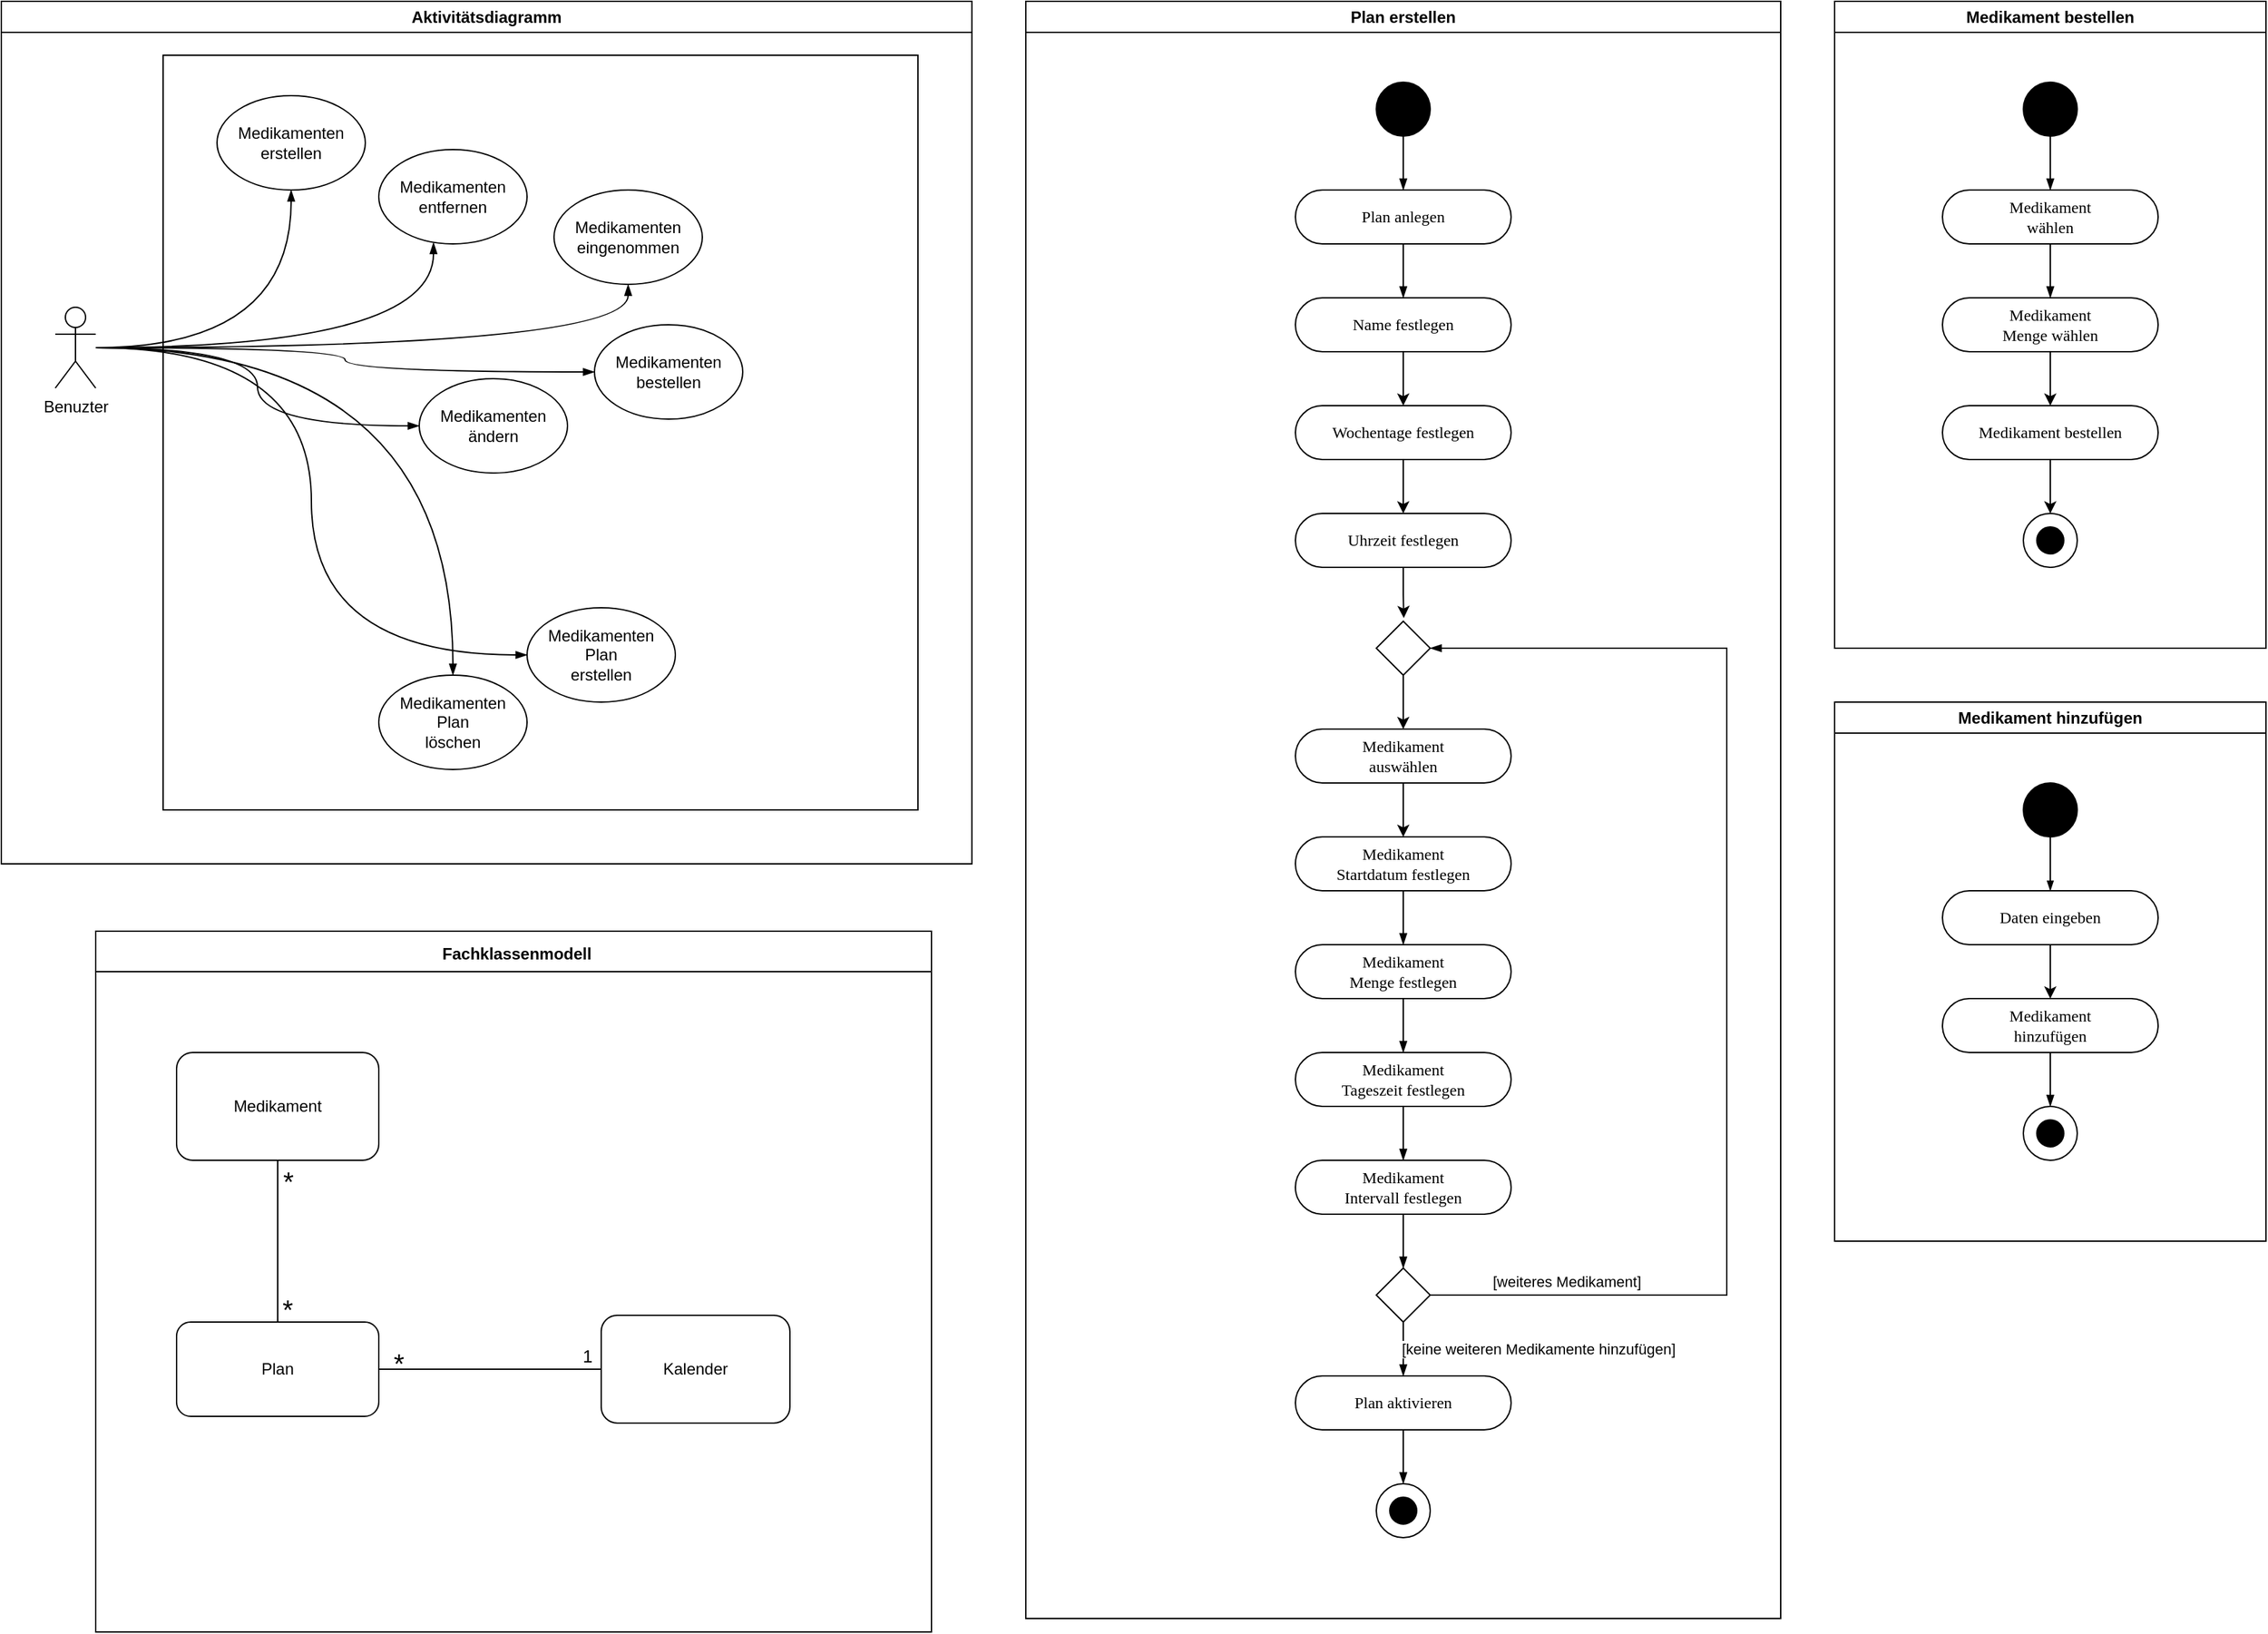 <mxfile version="20.8.4" type="github">
  <diagram name="Page-1" id="0783ab3e-0a74-02c8-0abd-f7b4e66b4bec">
    <mxGraphModel dx="1434" dy="746" grid="1" gridSize="10" guides="1" tooltips="1" connect="1" arrows="1" fold="1" page="1" pageScale="1" pageWidth="2336" pageHeight="1654" background="none" math="0" shadow="0">
      <root>
        <mxCell id="0" />
        <mxCell id="1" parent="0" />
        <mxCell id="cQL__vxB0-XnDKcjRtCF-30" value="Medikament hinzufügen" style="swimlane;whiteSpace=wrap;html=1;fillColor=none;" parent="1" vertex="1">
          <mxGeometry x="1400" y="560" width="320" height="400" as="geometry">
            <mxRectangle x="40" y="40" width="180" height="30" as="alternateBounds" />
          </mxGeometry>
        </mxCell>
        <mxCell id="Og69f0WiGWgdz4BGnvf--19" style="edgeStyle=orthogonalEdgeStyle;rounded=0;orthogonalLoop=1;jettySize=auto;html=1;entryX=0.5;entryY=0;entryDx=0;entryDy=0;" parent="cQL__vxB0-XnDKcjRtCF-30" source="60571a20871a0731-8" target="cQL__vxB0-XnDKcjRtCF-6" edge="1">
          <mxGeometry relative="1" as="geometry" />
        </mxCell>
        <mxCell id="60571a20871a0731-8" value="&lt;div&gt;Daten eingeben&lt;/div&gt;" style="rounded=1;whiteSpace=wrap;html=1;shadow=0;comic=0;labelBackgroundColor=none;strokeWidth=1;fontFamily=Verdana;fontSize=12;align=center;arcSize=50;" parent="cQL__vxB0-XnDKcjRtCF-30" vertex="1">
          <mxGeometry x="80" y="140" width="160" height="40" as="geometry" />
        </mxCell>
        <mxCell id="60571a20871a0731-4" value="" style="ellipse;whiteSpace=wrap;html=1;rounded=0;shadow=0;comic=0;labelBackgroundColor=none;strokeWidth=1;fillColor=#000000;fontFamily=Verdana;fontSize=12;align=center;" parent="cQL__vxB0-XnDKcjRtCF-30" vertex="1">
          <mxGeometry x="140" y="60" width="40" height="40" as="geometry" />
        </mxCell>
        <mxCell id="1c1d494c118603dd-27" style="edgeStyle=orthogonalEdgeStyle;rounded=0;html=1;labelBackgroundColor=none;startArrow=none;startFill=0;startSize=5;endArrow=blockThin;endFill=1;endSize=5;jettySize=auto;orthogonalLoop=1;strokeWidth=1;fontFamily=Verdana;fontSize=12" parent="cQL__vxB0-XnDKcjRtCF-30" source="60571a20871a0731-4" target="60571a20871a0731-8" edge="1">
          <mxGeometry relative="1" as="geometry" />
        </mxCell>
        <mxCell id="cQL__vxB0-XnDKcjRtCF-6" value="&lt;div&gt;Medikament&lt;/div&gt;&lt;div&gt;hinzufügen&lt;br&gt;&lt;/div&gt;" style="rounded=1;whiteSpace=wrap;html=1;shadow=0;comic=0;labelBackgroundColor=none;strokeWidth=1;fontFamily=Verdana;fontSize=12;align=center;arcSize=50;" parent="cQL__vxB0-XnDKcjRtCF-30" vertex="1">
          <mxGeometry x="80" y="220" width="160" height="40" as="geometry" />
        </mxCell>
        <mxCell id="cQL__vxB0-XnDKcjRtCF-27" style="edgeStyle=orthogonalEdgeStyle;rounded=0;orthogonalLoop=1;jettySize=auto;html=1;entryX=0.5;entryY=0;entryDx=0;entryDy=0;startArrow=none;startFill=0;endArrow=blockThin;endFill=1;" parent="cQL__vxB0-XnDKcjRtCF-30" source="cQL__vxB0-XnDKcjRtCF-6" target="cQL__vxB0-XnDKcjRtCF-25" edge="1">
          <mxGeometry relative="1" as="geometry" />
        </mxCell>
        <mxCell id="cQL__vxB0-XnDKcjRtCF-160" value="" style="group" parent="cQL__vxB0-XnDKcjRtCF-30" vertex="1" connectable="0">
          <mxGeometry x="140" y="300" width="40" height="40" as="geometry" />
        </mxCell>
        <mxCell id="cQL__vxB0-XnDKcjRtCF-24" value="" style="ellipse;whiteSpace=wrap;html=1;rounded=0;shadow=0;comic=0;labelBackgroundColor=none;strokeWidth=1;fillColor=#000000;fontFamily=Verdana;fontSize=12;align=center;container=0;" parent="cQL__vxB0-XnDKcjRtCF-160" vertex="1">
          <mxGeometry x="10" y="10" width="20" height="20" as="geometry" />
        </mxCell>
        <mxCell id="cQL__vxB0-XnDKcjRtCF-25" value="" style="ellipse;whiteSpace=wrap;html=1;aspect=fixed;fillColor=none;container=0;" parent="cQL__vxB0-XnDKcjRtCF-160" vertex="1">
          <mxGeometry width="40" height="40" as="geometry" />
        </mxCell>
        <mxCell id="cQL__vxB0-XnDKcjRtCF-35" value="Plan erstellen" style="swimlane;whiteSpace=wrap;html=1;fillColor=none;container=0;" parent="1" vertex="1">
          <mxGeometry x="800" y="40" width="560" height="1200" as="geometry" />
        </mxCell>
        <mxCell id="cQL__vxB0-XnDKcjRtCF-47" value="&lt;div&gt;Medikament&lt;/div&gt;&lt;div&gt;auswählen&lt;br&gt;&lt;/div&gt;" style="rounded=1;whiteSpace=wrap;html=1;shadow=0;comic=0;labelBackgroundColor=none;strokeWidth=1;fontFamily=Verdana;fontSize=12;align=center;arcSize=50;fillColor=none;" parent="cQL__vxB0-XnDKcjRtCF-35" vertex="1">
          <mxGeometry x="200" y="540" width="160" height="40" as="geometry" />
        </mxCell>
        <mxCell id="Og69f0WiGWgdz4BGnvf--16" style="edgeStyle=orthogonalEdgeStyle;rounded=0;orthogonalLoop=1;jettySize=auto;html=1;entryX=0.5;entryY=0;entryDx=0;entryDy=0;exitX=0.5;exitY=1;exitDx=0;exitDy=0;" parent="cQL__vxB0-XnDKcjRtCF-35" source="cQL__vxB0-XnDKcjRtCF-44" target="cQL__vxB0-XnDKcjRtCF-47" edge="1">
          <mxGeometry relative="1" as="geometry">
            <mxPoint x="280" y="480" as="sourcePoint" />
          </mxGeometry>
        </mxCell>
        <mxCell id="cQL__vxB0-XnDKcjRtCF-44" value="" style="rhombus;whiteSpace=wrap;html=1;" parent="cQL__vxB0-XnDKcjRtCF-35" vertex="1">
          <mxGeometry x="260" y="460" width="40" height="40" as="geometry" />
        </mxCell>
        <mxCell id="Og69f0WiGWgdz4BGnvf--14" style="edgeStyle=orthogonalEdgeStyle;rounded=0;orthogonalLoop=1;jettySize=auto;html=1;entryX=0.5;entryY=0;entryDx=0;entryDy=0;" parent="cQL__vxB0-XnDKcjRtCF-35" source="Og69f0WiGWgdz4BGnvf--10" target="Og69f0WiGWgdz4BGnvf--9" edge="1">
          <mxGeometry relative="1" as="geometry" />
        </mxCell>
        <mxCell id="Og69f0WiGWgdz4BGnvf--10" value="Wochentage festlegen" style="rounded=1;whiteSpace=wrap;html=1;shadow=0;comic=0;labelBackgroundColor=none;strokeWidth=1;fontFamily=Verdana;fontSize=12;align=center;arcSize=50;fillColor=none;" parent="cQL__vxB0-XnDKcjRtCF-35" vertex="1">
          <mxGeometry x="200" y="300" width="160" height="40" as="geometry" />
        </mxCell>
        <mxCell id="Og69f0WiGWgdz4BGnvf--17" style="edgeStyle=orthogonalEdgeStyle;rounded=0;orthogonalLoop=1;jettySize=auto;html=1;entryX=0.51;entryY=-0.06;entryDx=0;entryDy=0;entryPerimeter=0;" parent="cQL__vxB0-XnDKcjRtCF-35" source="Og69f0WiGWgdz4BGnvf--9" target="cQL__vxB0-XnDKcjRtCF-44" edge="1">
          <mxGeometry relative="1" as="geometry" />
        </mxCell>
        <mxCell id="Og69f0WiGWgdz4BGnvf--9" value="&lt;div&gt;Uhrzeit festlegen&lt;/div&gt;" style="rounded=1;whiteSpace=wrap;html=1;shadow=0;comic=0;labelBackgroundColor=none;strokeWidth=1;fontFamily=Verdana;fontSize=12;align=center;arcSize=50;fillColor=none;" parent="cQL__vxB0-XnDKcjRtCF-35" vertex="1">
          <mxGeometry x="200" y="380" width="160" height="40" as="geometry" />
        </mxCell>
        <mxCell id="Og69f0WiGWgdz4BGnvf--11" style="edgeStyle=orthogonalEdgeStyle;rounded=0;orthogonalLoop=1;jettySize=auto;html=1;entryX=0.5;entryY=0;entryDx=0;entryDy=0;" parent="cQL__vxB0-XnDKcjRtCF-35" source="cQL__vxB0-XnDKcjRtCF-41" target="Og69f0WiGWgdz4BGnvf--10" edge="1">
          <mxGeometry relative="1" as="geometry" />
        </mxCell>
        <mxCell id="cQL__vxB0-XnDKcjRtCF-41" value="Name festlegen" style="rounded=1;whiteSpace=wrap;html=1;shadow=0;comic=0;labelBackgroundColor=none;strokeWidth=1;fontFamily=Verdana;fontSize=12;align=center;arcSize=50;fillColor=none;" parent="cQL__vxB0-XnDKcjRtCF-35" vertex="1">
          <mxGeometry x="200" y="220" width="160" height="40" as="geometry" />
        </mxCell>
        <mxCell id="cQL__vxB0-XnDKcjRtCF-36" value="" style="ellipse;whiteSpace=wrap;html=1;rounded=0;shadow=0;comic=0;labelBackgroundColor=none;strokeWidth=1;fillColor=#000000;fontFamily=Verdana;fontSize=12;align=center;" parent="cQL__vxB0-XnDKcjRtCF-35" vertex="1">
          <mxGeometry x="260" y="60" width="40" height="40" as="geometry" />
        </mxCell>
        <mxCell id="cQL__vxB0-XnDKcjRtCF-42" style="edgeStyle=orthogonalEdgeStyle;rounded=0;orthogonalLoop=1;jettySize=auto;html=1;endArrow=blockThin;endFill=1;startArrow=none;startFill=0;" parent="cQL__vxB0-XnDKcjRtCF-35" source="cQL__vxB0-XnDKcjRtCF-39" target="cQL__vxB0-XnDKcjRtCF-41" edge="1">
          <mxGeometry relative="1" as="geometry" />
        </mxCell>
        <mxCell id="cQL__vxB0-XnDKcjRtCF-39" value="Plan anlegen" style="rounded=1;whiteSpace=wrap;html=1;shadow=0;comic=0;labelBackgroundColor=none;strokeWidth=1;fontFamily=Verdana;fontSize=12;align=center;arcSize=50;" parent="cQL__vxB0-XnDKcjRtCF-35" vertex="1">
          <mxGeometry x="200" y="140" width="160" height="40" as="geometry" />
        </mxCell>
        <mxCell id="cQL__vxB0-XnDKcjRtCF-38" style="edgeStyle=orthogonalEdgeStyle;rounded=0;orthogonalLoop=1;jettySize=auto;html=1;entryX=0.5;entryY=0;entryDx=0;entryDy=0;startArrow=none;startFill=0;endArrow=blockThin;endFill=1;" parent="cQL__vxB0-XnDKcjRtCF-35" source="cQL__vxB0-XnDKcjRtCF-36" target="cQL__vxB0-XnDKcjRtCF-39" edge="1">
          <mxGeometry relative="1" as="geometry">
            <mxPoint x="280" y="130" as="targetPoint" />
          </mxGeometry>
        </mxCell>
        <mxCell id="cQL__vxB0-XnDKcjRtCF-85" style="edgeStyle=orthogonalEdgeStyle;rounded=0;orthogonalLoop=1;jettySize=auto;html=1;entryX=1;entryY=0.5;entryDx=0;entryDy=0;startArrow=blockThin;startFill=1;endArrow=none;endFill=0;exitX=1;exitY=0.5;exitDx=0;exitDy=0;" parent="cQL__vxB0-XnDKcjRtCF-35" source="cQL__vxB0-XnDKcjRtCF-44" target="cQL__vxB0-XnDKcjRtCF-73" edge="1">
          <mxGeometry relative="1" as="geometry">
            <Array as="points">
              <mxPoint x="520" y="480" />
              <mxPoint x="520" y="960" />
            </Array>
            <mxPoint x="300" y="500" as="sourcePoint" />
          </mxGeometry>
        </mxCell>
        <mxCell id="cQL__vxB0-XnDKcjRtCF-86" value="[weiteres Medikament]" style="edgeLabel;html=1;align=center;verticalAlign=middle;resizable=0;points=[];" parent="cQL__vxB0-XnDKcjRtCF-85" vertex="1" connectable="0">
          <mxGeometry x="-0.708" relative="1" as="geometry">
            <mxPoint x="-34" y="470" as="offset" />
          </mxGeometry>
        </mxCell>
        <mxCell id="cQL__vxB0-XnDKcjRtCF-49" value="&lt;div&gt;Medikament&lt;/div&gt;&lt;div&gt;Startdatum festlegen&lt;br&gt;&lt;/div&gt;" style="rounded=1;whiteSpace=wrap;html=1;shadow=0;comic=0;labelBackgroundColor=none;strokeWidth=1;fontFamily=Verdana;fontSize=12;align=center;arcSize=50;fillColor=none;" parent="cQL__vxB0-XnDKcjRtCF-35" vertex="1">
          <mxGeometry x="200" y="620" width="160" height="40" as="geometry" />
        </mxCell>
        <mxCell id="cQL__vxB0-XnDKcjRtCF-51" value="&lt;div&gt;Medikament&lt;/div&gt;&lt;div&gt;Menge festlegen&lt;br&gt;&lt;/div&gt;" style="rounded=1;whiteSpace=wrap;html=1;shadow=0;comic=0;labelBackgroundColor=none;strokeWidth=1;fontFamily=Verdana;fontSize=12;align=center;arcSize=50;fillColor=none;" parent="cQL__vxB0-XnDKcjRtCF-35" vertex="1">
          <mxGeometry x="200" y="700" width="160" height="40" as="geometry" />
        </mxCell>
        <mxCell id="cQL__vxB0-XnDKcjRtCF-52" style="edgeStyle=orthogonalEdgeStyle;rounded=0;orthogonalLoop=1;jettySize=auto;html=1;startArrow=none;startFill=0;endArrow=blockThin;endFill=1;" parent="cQL__vxB0-XnDKcjRtCF-35" source="cQL__vxB0-XnDKcjRtCF-49" target="cQL__vxB0-XnDKcjRtCF-51" edge="1">
          <mxGeometry relative="1" as="geometry" />
        </mxCell>
        <mxCell id="cQL__vxB0-XnDKcjRtCF-53" value="&lt;div&gt;Medikament&lt;/div&gt;&lt;div&gt;Tageszeit festlegen&lt;br&gt;&lt;/div&gt;" style="rounded=1;whiteSpace=wrap;html=1;shadow=0;comic=0;labelBackgroundColor=none;strokeWidth=1;fontFamily=Verdana;fontSize=12;align=center;arcSize=50;fillColor=none;" parent="cQL__vxB0-XnDKcjRtCF-35" vertex="1">
          <mxGeometry x="200" y="780" width="160" height="40" as="geometry" />
        </mxCell>
        <mxCell id="cQL__vxB0-XnDKcjRtCF-54" style="edgeStyle=orthogonalEdgeStyle;rounded=0;orthogonalLoop=1;jettySize=auto;html=1;startArrow=none;startFill=0;endArrow=blockThin;endFill=1;" parent="cQL__vxB0-XnDKcjRtCF-35" source="cQL__vxB0-XnDKcjRtCF-51" target="cQL__vxB0-XnDKcjRtCF-53" edge="1">
          <mxGeometry relative="1" as="geometry" />
        </mxCell>
        <mxCell id="cQL__vxB0-XnDKcjRtCF-55" value="&lt;div&gt;Medikament&lt;/div&gt;Intervall festlegen" style="rounded=1;whiteSpace=wrap;html=1;shadow=0;comic=0;labelBackgroundColor=none;strokeWidth=1;fontFamily=Verdana;fontSize=12;align=center;arcSize=50;fillColor=none;" parent="cQL__vxB0-XnDKcjRtCF-35" vertex="1">
          <mxGeometry x="200" y="860" width="160" height="40" as="geometry" />
        </mxCell>
        <mxCell id="cQL__vxB0-XnDKcjRtCF-56" style="edgeStyle=orthogonalEdgeStyle;rounded=0;orthogonalLoop=1;jettySize=auto;html=1;startArrow=none;startFill=0;endArrow=blockThin;endFill=1;" parent="cQL__vxB0-XnDKcjRtCF-35" source="cQL__vxB0-XnDKcjRtCF-53" target="cQL__vxB0-XnDKcjRtCF-55" edge="1">
          <mxGeometry relative="1" as="geometry" />
        </mxCell>
        <mxCell id="cQL__vxB0-XnDKcjRtCF-62" value="Plan aktivieren" style="rounded=1;whiteSpace=wrap;html=1;shadow=0;comic=0;labelBackgroundColor=none;strokeWidth=1;fontFamily=Verdana;fontSize=12;align=center;arcSize=50;fillColor=none;" parent="cQL__vxB0-XnDKcjRtCF-35" vertex="1">
          <mxGeometry x="200" y="1020" width="160" height="40" as="geometry" />
        </mxCell>
        <mxCell id="cQL__vxB0-XnDKcjRtCF-84" style="edgeStyle=orthogonalEdgeStyle;rounded=0;orthogonalLoop=1;jettySize=auto;html=1;entryX=0.5;entryY=0;entryDx=0;entryDy=0;startArrow=none;startFill=0;endArrow=blockThin;endFill=1;" parent="cQL__vxB0-XnDKcjRtCF-35" source="cQL__vxB0-XnDKcjRtCF-73" target="cQL__vxB0-XnDKcjRtCF-62" edge="1">
          <mxGeometry relative="1" as="geometry" />
        </mxCell>
        <mxCell id="cQL__vxB0-XnDKcjRtCF-111" value="[keine weiteren Medikamente hinzufügen]" style="edgeLabel;html=1;align=center;verticalAlign=middle;resizable=0;points=[];" parent="cQL__vxB0-XnDKcjRtCF-84" vertex="1" connectable="0">
          <mxGeometry x="-0.263" y="1" relative="1" as="geometry">
            <mxPoint x="99" y="5" as="offset" />
          </mxGeometry>
        </mxCell>
        <mxCell id="cQL__vxB0-XnDKcjRtCF-73" value="" style="rhombus;whiteSpace=wrap;html=1;" parent="cQL__vxB0-XnDKcjRtCF-35" vertex="1">
          <mxGeometry x="260" y="940" width="40" height="40" as="geometry" />
        </mxCell>
        <mxCell id="cQL__vxB0-XnDKcjRtCF-76" style="edgeStyle=orthogonalEdgeStyle;rounded=0;orthogonalLoop=1;jettySize=auto;html=1;entryX=0.5;entryY=0;entryDx=0;entryDy=0;startArrow=none;startFill=0;endArrow=blockThin;endFill=1;" parent="cQL__vxB0-XnDKcjRtCF-35" source="cQL__vxB0-XnDKcjRtCF-55" target="cQL__vxB0-XnDKcjRtCF-73" edge="1">
          <mxGeometry relative="1" as="geometry" />
        </mxCell>
        <mxCell id="cQL__vxB0-XnDKcjRtCF-159" value="" style="group" parent="cQL__vxB0-XnDKcjRtCF-35" vertex="1" connectable="0">
          <mxGeometry x="260" y="1100" width="40" height="40" as="geometry" />
        </mxCell>
        <mxCell id="cQL__vxB0-XnDKcjRtCF-155" value="" style="ellipse;whiteSpace=wrap;html=1;rounded=0;shadow=0;comic=0;labelBackgroundColor=none;strokeWidth=1;fillColor=#000000;fontFamily=Verdana;fontSize=12;align=center;" parent="cQL__vxB0-XnDKcjRtCF-159" vertex="1">
          <mxGeometry x="10" y="10" width="20" height="20" as="geometry" />
        </mxCell>
        <mxCell id="cQL__vxB0-XnDKcjRtCF-156" value="" style="ellipse;whiteSpace=wrap;html=1;aspect=fixed;fillColor=none;" parent="cQL__vxB0-XnDKcjRtCF-159" vertex="1">
          <mxGeometry width="40" height="40" as="geometry" />
        </mxCell>
        <mxCell id="cQL__vxB0-XnDKcjRtCF-158" style="edgeStyle=orthogonalEdgeStyle;rounded=0;orthogonalLoop=1;jettySize=auto;html=1;entryX=0.5;entryY=0;entryDx=0;entryDy=0;startArrow=none;startFill=0;endArrow=blockThin;endFill=1;" parent="cQL__vxB0-XnDKcjRtCF-35" source="cQL__vxB0-XnDKcjRtCF-62" target="cQL__vxB0-XnDKcjRtCF-156" edge="1">
          <mxGeometry relative="1" as="geometry" />
        </mxCell>
        <mxCell id="Og69f0WiGWgdz4BGnvf--4" style="edgeStyle=orthogonalEdgeStyle;rounded=0;orthogonalLoop=1;jettySize=auto;html=1;entryX=0.5;entryY=0;entryDx=0;entryDy=0;" parent="cQL__vxB0-XnDKcjRtCF-35" source="cQL__vxB0-XnDKcjRtCF-47" target="cQL__vxB0-XnDKcjRtCF-49" edge="1">
          <mxGeometry relative="1" as="geometry" />
        </mxCell>
        <mxCell id="cQL__vxB0-XnDKcjRtCF-105" value="&lt;div&gt;Medikament bestellen&lt;/div&gt;" style="swimlane;whiteSpace=wrap;html=1;fillColor=none;" parent="1" vertex="1">
          <mxGeometry x="1400" y="40" width="320" height="480" as="geometry" />
        </mxCell>
        <mxCell id="cQL__vxB0-XnDKcjRtCF-135" style="edgeStyle=orthogonalEdgeStyle;rounded=0;orthogonalLoop=1;jettySize=auto;html=1;entryX=0.5;entryY=0;entryDx=0;entryDy=0;startArrow=none;startFill=0;endArrow=blockThin;endFill=1;" parent="cQL__vxB0-XnDKcjRtCF-105" source="cQL__vxB0-XnDKcjRtCF-112" target="cQL__vxB0-XnDKcjRtCF-113" edge="1">
          <mxGeometry relative="1" as="geometry" />
        </mxCell>
        <mxCell id="cQL__vxB0-XnDKcjRtCF-112" value="" style="ellipse;whiteSpace=wrap;html=1;rounded=0;shadow=0;comic=0;labelBackgroundColor=none;strokeWidth=1;fillColor=#000000;fontFamily=Verdana;fontSize=12;align=center;" parent="cQL__vxB0-XnDKcjRtCF-105" vertex="1">
          <mxGeometry x="140" y="60" width="40" height="40" as="geometry" />
        </mxCell>
        <mxCell id="cQL__vxB0-XnDKcjRtCF-137" style="edgeStyle=orthogonalEdgeStyle;rounded=0;orthogonalLoop=1;jettySize=auto;html=1;entryX=0.5;entryY=0;entryDx=0;entryDy=0;startArrow=none;startFill=0;endArrow=blockThin;endFill=1;" parent="cQL__vxB0-XnDKcjRtCF-105" source="cQL__vxB0-XnDKcjRtCF-113" target="cQL__vxB0-XnDKcjRtCF-114" edge="1">
          <mxGeometry relative="1" as="geometry" />
        </mxCell>
        <mxCell id="cQL__vxB0-XnDKcjRtCF-113" value="&lt;div&gt;Medikament&lt;/div&gt;wählen" style="rounded=1;whiteSpace=wrap;html=1;shadow=0;comic=0;labelBackgroundColor=none;strokeWidth=1;fontFamily=Verdana;fontSize=12;align=center;arcSize=50;fillColor=none;" parent="cQL__vxB0-XnDKcjRtCF-105" vertex="1">
          <mxGeometry x="80" y="140" width="160" height="40" as="geometry" />
        </mxCell>
        <mxCell id="Og69f0WiGWgdz4BGnvf--18" style="edgeStyle=orthogonalEdgeStyle;rounded=0;orthogonalLoop=1;jettySize=auto;html=1;entryX=0.5;entryY=0;entryDx=0;entryDy=0;" parent="cQL__vxB0-XnDKcjRtCF-105" source="cQL__vxB0-XnDKcjRtCF-114" target="cQL__vxB0-XnDKcjRtCF-119" edge="1">
          <mxGeometry relative="1" as="geometry" />
        </mxCell>
        <mxCell id="cQL__vxB0-XnDKcjRtCF-114" value="&lt;div&gt;Medikament&lt;/div&gt;&lt;div&gt;Menge wählen&lt;br&gt;&lt;/div&gt;" style="rounded=1;whiteSpace=wrap;html=1;shadow=0;comic=0;labelBackgroundColor=none;strokeWidth=1;fontFamily=Verdana;fontSize=12;align=center;arcSize=50;fillColor=none;" parent="cQL__vxB0-XnDKcjRtCF-105" vertex="1">
          <mxGeometry x="80" y="220" width="160" height="40" as="geometry" />
        </mxCell>
        <mxCell id="8b02c9T51szrYS7u7mp9-1" style="edgeStyle=orthogonalEdgeStyle;rounded=0;orthogonalLoop=1;jettySize=auto;html=1;entryX=0.5;entryY=0;entryDx=0;entryDy=0;" edge="1" parent="cQL__vxB0-XnDKcjRtCF-105" source="cQL__vxB0-XnDKcjRtCF-119" target="cQL__vxB0-XnDKcjRtCF-122">
          <mxGeometry relative="1" as="geometry" />
        </mxCell>
        <mxCell id="cQL__vxB0-XnDKcjRtCF-119" value="Medikament bestellen" style="rounded=1;whiteSpace=wrap;html=1;shadow=0;comic=0;labelBackgroundColor=none;strokeWidth=1;fontFamily=Verdana;fontSize=12;align=center;arcSize=50;fillColor=none;" parent="cQL__vxB0-XnDKcjRtCF-105" vertex="1">
          <mxGeometry x="80" y="300" width="160" height="40" as="geometry" />
        </mxCell>
        <mxCell id="cQL__vxB0-XnDKcjRtCF-154" value="" style="group" parent="cQL__vxB0-XnDKcjRtCF-105" vertex="1" connectable="0">
          <mxGeometry x="140" y="380" width="40" height="40" as="geometry" />
        </mxCell>
        <mxCell id="cQL__vxB0-XnDKcjRtCF-121" value="" style="ellipse;whiteSpace=wrap;html=1;rounded=0;shadow=0;comic=0;labelBackgroundColor=none;strokeWidth=1;fillColor=#000000;fontFamily=Verdana;fontSize=12;align=center;" parent="cQL__vxB0-XnDKcjRtCF-154" vertex="1">
          <mxGeometry x="10" y="10" width="20" height="20" as="geometry" />
        </mxCell>
        <mxCell id="cQL__vxB0-XnDKcjRtCF-122" value="" style="ellipse;whiteSpace=wrap;html=1;aspect=fixed;fillColor=none;" parent="cQL__vxB0-XnDKcjRtCF-154" vertex="1">
          <mxGeometry width="40" height="40" as="geometry" />
        </mxCell>
        <mxCell id="cQL__vxB0-XnDKcjRtCF-162" value="Aktivitätsdiagramm" style="swimlane;whiteSpace=wrap;html=1;fillColor=none;" parent="1" vertex="1">
          <mxGeometry x="40" y="40" width="720" height="640" as="geometry" />
        </mxCell>
        <mxCell id="cQL__vxB0-XnDKcjRtCF-181" style="edgeStyle=orthogonalEdgeStyle;curved=1;rounded=0;orthogonalLoop=1;jettySize=auto;html=1;entryX=0.5;entryY=1;entryDx=0;entryDy=0;startArrow=none;startFill=0;endArrow=blockThin;endFill=1;" parent="cQL__vxB0-XnDKcjRtCF-162" source="cQL__vxB0-XnDKcjRtCF-163" target="cQL__vxB0-XnDKcjRtCF-172" edge="1">
          <mxGeometry relative="1" as="geometry" />
        </mxCell>
        <mxCell id="cQL__vxB0-XnDKcjRtCF-182" style="edgeStyle=orthogonalEdgeStyle;curved=1;rounded=0;orthogonalLoop=1;jettySize=auto;html=1;entryX=0.369;entryY=0.985;entryDx=0;entryDy=0;entryPerimeter=0;startArrow=none;startFill=0;endArrow=blockThin;endFill=1;" parent="cQL__vxB0-XnDKcjRtCF-162" source="cQL__vxB0-XnDKcjRtCF-163" target="cQL__vxB0-XnDKcjRtCF-176" edge="1">
          <mxGeometry relative="1" as="geometry" />
        </mxCell>
        <mxCell id="cQL__vxB0-XnDKcjRtCF-183" style="edgeStyle=orthogonalEdgeStyle;curved=1;rounded=0;orthogonalLoop=1;jettySize=auto;html=1;startArrow=none;startFill=0;endArrow=blockThin;endFill=1;" parent="cQL__vxB0-XnDKcjRtCF-162" source="cQL__vxB0-XnDKcjRtCF-163" target="cQL__vxB0-XnDKcjRtCF-177" edge="1">
          <mxGeometry relative="1" as="geometry" />
        </mxCell>
        <mxCell id="cQL__vxB0-XnDKcjRtCF-184" style="edgeStyle=orthogonalEdgeStyle;curved=1;rounded=0;orthogonalLoop=1;jettySize=auto;html=1;entryX=0;entryY=0.5;entryDx=0;entryDy=0;startArrow=none;startFill=0;endArrow=blockThin;endFill=1;" parent="cQL__vxB0-XnDKcjRtCF-162" source="cQL__vxB0-XnDKcjRtCF-163" target="cQL__vxB0-XnDKcjRtCF-178" edge="1">
          <mxGeometry relative="1" as="geometry" />
        </mxCell>
        <mxCell id="cQL__vxB0-XnDKcjRtCF-185" style="edgeStyle=orthogonalEdgeStyle;curved=1;rounded=0;orthogonalLoop=1;jettySize=auto;html=1;entryX=0;entryY=0.5;entryDx=0;entryDy=0;startArrow=none;startFill=0;endArrow=blockThin;endFill=1;" parent="cQL__vxB0-XnDKcjRtCF-162" source="cQL__vxB0-XnDKcjRtCF-163" target="cQL__vxB0-XnDKcjRtCF-171" edge="1">
          <mxGeometry relative="1" as="geometry" />
        </mxCell>
        <mxCell id="cQL__vxB0-XnDKcjRtCF-187" style="edgeStyle=orthogonalEdgeStyle;curved=1;rounded=0;orthogonalLoop=1;jettySize=auto;html=1;entryX=0;entryY=0.5;entryDx=0;entryDy=0;startArrow=none;startFill=0;endArrow=blockThin;endFill=1;" parent="cQL__vxB0-XnDKcjRtCF-162" source="cQL__vxB0-XnDKcjRtCF-163" target="cQL__vxB0-XnDKcjRtCF-170" edge="1">
          <mxGeometry relative="1" as="geometry" />
        </mxCell>
        <mxCell id="cQL__vxB0-XnDKcjRtCF-188" style="edgeStyle=orthogonalEdgeStyle;curved=1;rounded=0;orthogonalLoop=1;jettySize=auto;html=1;startArrow=none;startFill=0;endArrow=blockThin;endFill=1;" parent="cQL__vxB0-XnDKcjRtCF-162" source="cQL__vxB0-XnDKcjRtCF-163" target="cQL__vxB0-XnDKcjRtCF-174" edge="1">
          <mxGeometry relative="1" as="geometry" />
        </mxCell>
        <mxCell id="cQL__vxB0-XnDKcjRtCF-163" value="&lt;div&gt;Benuzter&lt;/div&gt;" style="shape=umlActor;verticalLabelPosition=bottom;verticalAlign=top;html=1;outlineConnect=0;fillColor=none;" parent="cQL__vxB0-XnDKcjRtCF-162" vertex="1">
          <mxGeometry x="40" y="227" width="30" height="60" as="geometry" />
        </mxCell>
        <mxCell id="cQL__vxB0-XnDKcjRtCF-169" value="" style="rounded=0;whiteSpace=wrap;html=1;fillColor=none;" parent="cQL__vxB0-XnDKcjRtCF-162" vertex="1">
          <mxGeometry x="120" y="40" width="560" height="560" as="geometry" />
        </mxCell>
        <mxCell id="cQL__vxB0-XnDKcjRtCF-170" value="&lt;div&gt;Medikamenten&lt;/div&gt;&lt;div&gt;Plan&lt;/div&gt;&lt;div&gt;erstellen&lt;br&gt;&lt;/div&gt;" style="ellipse;whiteSpace=wrap;html=1;fillColor=none;" parent="cQL__vxB0-XnDKcjRtCF-162" vertex="1">
          <mxGeometry x="390" y="450" width="110" height="70" as="geometry" />
        </mxCell>
        <mxCell id="cQL__vxB0-XnDKcjRtCF-174" value="&lt;div&gt;Medikamenten&lt;/div&gt;&lt;div&gt;Plan&lt;/div&gt;&lt;div&gt;löschen&lt;br&gt;&lt;/div&gt;" style="ellipse;whiteSpace=wrap;html=1;fillColor=none;" parent="cQL__vxB0-XnDKcjRtCF-162" vertex="1">
          <mxGeometry x="280" y="500" width="110" height="70" as="geometry" />
        </mxCell>
        <mxCell id="cQL__vxB0-XnDKcjRtCF-172" value="&lt;div&gt;Medikamenten&lt;/div&gt;erstellen" style="ellipse;whiteSpace=wrap;html=1;fillColor=none;" parent="cQL__vxB0-XnDKcjRtCF-162" vertex="1">
          <mxGeometry x="160" y="70" width="110" height="70" as="geometry" />
        </mxCell>
        <mxCell id="cQL__vxB0-XnDKcjRtCF-171" value="&lt;div&gt;Medikamenten&lt;/div&gt;ändern" style="ellipse;whiteSpace=wrap;html=1;fillColor=none;" parent="cQL__vxB0-XnDKcjRtCF-162" vertex="1">
          <mxGeometry x="310" y="280" width="110" height="70" as="geometry" />
        </mxCell>
        <mxCell id="cQL__vxB0-XnDKcjRtCF-178" value="&lt;div&gt;Medikamenten&lt;/div&gt;bestellen" style="ellipse;whiteSpace=wrap;html=1;fillColor=none;" parent="cQL__vxB0-XnDKcjRtCF-162" vertex="1">
          <mxGeometry x="440" y="240" width="110" height="70" as="geometry" />
        </mxCell>
        <mxCell id="cQL__vxB0-XnDKcjRtCF-177" value="&lt;div&gt;Medikamenten&lt;/div&gt;eingenommen" style="ellipse;whiteSpace=wrap;html=1;fillColor=none;" parent="cQL__vxB0-XnDKcjRtCF-162" vertex="1">
          <mxGeometry x="410" y="140" width="110" height="70" as="geometry" />
        </mxCell>
        <mxCell id="cQL__vxB0-XnDKcjRtCF-176" value="&lt;div&gt;Medikamenten&lt;/div&gt;entfernen" style="ellipse;whiteSpace=wrap;html=1;fillColor=none;" parent="cQL__vxB0-XnDKcjRtCF-162" vertex="1">
          <mxGeometry x="280" y="110" width="110" height="70" as="geometry" />
        </mxCell>
        <mxCell id="JJSEt9oqmAs2W5xjF1q4-2" value="" style="rounded=0;whiteSpace=wrap;html=1;fillColor=none;" parent="1" vertex="1">
          <mxGeometry x="110" y="760" width="620" height="490" as="geometry" />
        </mxCell>
        <mxCell id="JJSEt9oqmAs2W5xjF1q4-4" value="Medikament" style="rounded=1;whiteSpace=wrap;html=1;" parent="1" vertex="1">
          <mxGeometry x="170" y="820" width="150" height="80" as="geometry" />
        </mxCell>
        <mxCell id="JJSEt9oqmAs2W5xjF1q4-5" value="Plan" style="rounded=1;whiteSpace=wrap;html=1;" parent="1" vertex="1">
          <mxGeometry x="170" y="1020" width="150" height="70" as="geometry" />
        </mxCell>
        <mxCell id="JJSEt9oqmAs2W5xjF1q4-7" value="Kalender" style="rounded=1;whiteSpace=wrap;html=1;" parent="1" vertex="1">
          <mxGeometry x="485" y="1015" width="140" height="80" as="geometry" />
        </mxCell>
        <mxCell id="JJSEt9oqmAs2W5xjF1q4-12" value="" style="endArrow=none;html=1;rounded=0;entryX=0.5;entryY=1;entryDx=0;entryDy=0;exitX=0.5;exitY=0;exitDx=0;exitDy=0;" parent="1" source="JJSEt9oqmAs2W5xjF1q4-5" target="JJSEt9oqmAs2W5xjF1q4-4" edge="1">
          <mxGeometry width="50" height="50" relative="1" as="geometry">
            <mxPoint x="370" y="960" as="sourcePoint" />
            <mxPoint x="420" y="910" as="targetPoint" />
          </mxGeometry>
        </mxCell>
        <mxCell id="JJSEt9oqmAs2W5xjF1q4-13" value="" style="endArrow=none;html=1;rounded=0;entryX=0;entryY=0.5;entryDx=0;entryDy=0;exitX=1;exitY=0.5;exitDx=0;exitDy=0;" parent="1" source="JJSEt9oqmAs2W5xjF1q4-5" target="JJSEt9oqmAs2W5xjF1q4-7" edge="1">
          <mxGeometry width="50" height="50" relative="1" as="geometry">
            <mxPoint x="370" y="960" as="sourcePoint" />
            <mxPoint x="420" y="910" as="targetPoint" />
          </mxGeometry>
        </mxCell>
        <mxCell id="JJSEt9oqmAs2W5xjF1q4-15" value="&lt;font style=&quot;font-size: 20px;&quot;&gt;*&lt;/font&gt;" style="text;html=1;strokeColor=none;fillColor=none;align=center;verticalAlign=middle;whiteSpace=wrap;rounded=0;fontSize=13;" parent="1" vertex="1">
          <mxGeometry x="320" y="1040" width="30" height="20" as="geometry" />
        </mxCell>
        <mxCell id="JJSEt9oqmAs2W5xjF1q4-18" value="&lt;font style=&quot;font-size: 20px;&quot;&gt;*&lt;/font&gt;" style="text;html=1;strokeColor=none;fillColor=none;align=center;verticalAlign=middle;whiteSpace=wrap;rounded=0;fontSize=20;" parent="1" vertex="1">
          <mxGeometry x="245" y="1005" width="15" height="10" as="geometry" />
        </mxCell>
        <mxCell id="JJSEt9oqmAs2W5xjF1q4-19" value="&lt;font style=&quot;font-size: 20px;&quot;&gt;*&lt;/font&gt;" style="text;html=1;strokeColor=none;fillColor=none;align=center;verticalAlign=middle;whiteSpace=wrap;rounded=0;fontSize=20;" parent="1" vertex="1">
          <mxGeometry x="242.5" y="910" width="20" height="10" as="geometry" />
        </mxCell>
        <mxCell id="JJSEt9oqmAs2W5xjF1q4-20" value="1" style="text;html=1;strokeColor=none;fillColor=none;align=center;verticalAlign=middle;whiteSpace=wrap;rounded=0;fontSize=13;" parent="1" vertex="1">
          <mxGeometry x="465" y="1040" width="20" height="10" as="geometry" />
        </mxCell>
        <mxCell id="JJSEt9oqmAs2W5xjF1q4-22" value="" style="rounded=0;whiteSpace=wrap;html=1;fontSize=16;fillColor=none;" parent="1" vertex="1">
          <mxGeometry x="110" y="730" width="620" height="30" as="geometry" />
        </mxCell>
        <mxCell id="JJSEt9oqmAs2W5xjF1q4-33" value="&lt;font style=&quot;font-size: 12px;&quot;&gt;Fachklassenmodell&lt;/font&gt;" style="text;html=1;strokeColor=none;fillColor=none;align=center;verticalAlign=middle;whiteSpace=wrap;rounded=0;fontSize=16;fontStyle=1" parent="1" vertex="1">
          <mxGeometry x="345" y="730" width="155" height="30" as="geometry" />
        </mxCell>
      </root>
    </mxGraphModel>
  </diagram>
</mxfile>

